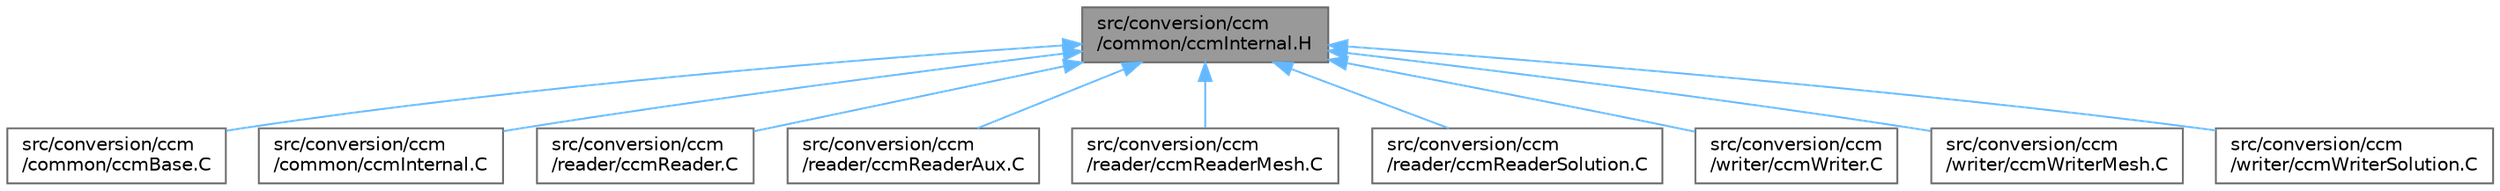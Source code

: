 digraph "src/conversion/ccm/common/ccmInternal.H"
{
 // LATEX_PDF_SIZE
  bgcolor="transparent";
  edge [fontname=Helvetica,fontsize=10,labelfontname=Helvetica,labelfontsize=10];
  node [fontname=Helvetica,fontsize=10,shape=box,height=0.2,width=0.4];
  Node1 [id="Node000001",label="src/conversion/ccm\l/common/ccmInternal.H",height=0.2,width=0.4,color="gray40", fillcolor="grey60", style="filled", fontcolor="black",tooltip="Internal bits for wrapping libccmio - do not use directly."];
  Node1 -> Node2 [id="edge1_Node000001_Node000002",dir="back",color="steelblue1",style="solid",tooltip=" "];
  Node2 [id="Node000002",label="src/conversion/ccm\l/common/ccmBase.C",height=0.2,width=0.4,color="grey40", fillcolor="white", style="filled",URL="$ccmBase_8C.html",tooltip=" "];
  Node1 -> Node3 [id="edge2_Node000001_Node000003",dir="back",color="steelblue1",style="solid",tooltip=" "];
  Node3 [id="Node000003",label="src/conversion/ccm\l/common/ccmInternal.C",height=0.2,width=0.4,color="grey40", fillcolor="white", style="filled",URL="$ccmInternal_8C.html",tooltip=" "];
  Node1 -> Node4 [id="edge3_Node000001_Node000004",dir="back",color="steelblue1",style="solid",tooltip=" "];
  Node4 [id="Node000004",label="src/conversion/ccm\l/reader/ccmReader.C",height=0.2,width=0.4,color="grey40", fillcolor="white", style="filled",URL="$ccmReader_8C.html",tooltip=" "];
  Node1 -> Node5 [id="edge4_Node000001_Node000005",dir="back",color="steelblue1",style="solid",tooltip=" "];
  Node5 [id="Node000005",label="src/conversion/ccm\l/reader/ccmReaderAux.C",height=0.2,width=0.4,color="grey40", fillcolor="white", style="filled",URL="$ccmReaderAux_8C.html",tooltip="read/write auxiliary files for aiding STARCD/OPENFOAM interoperability"];
  Node1 -> Node6 [id="edge5_Node000001_Node000006",dir="back",color="steelblue1",style="solid",tooltip=" "];
  Node6 [id="Node000006",label="src/conversion/ccm\l/reader/ccmReaderMesh.C",height=0.2,width=0.4,color="grey40", fillcolor="white", style="filled",URL="$ccmReaderMesh_8C.html",tooltip=" "];
  Node1 -> Node7 [id="edge6_Node000001_Node000007",dir="back",color="steelblue1",style="solid",tooltip=" "];
  Node7 [id="Node000007",label="src/conversion/ccm\l/reader/ccmReaderSolution.C",height=0.2,width=0.4,color="grey40", fillcolor="white", style="filled",URL="$ccmReaderSolution_8C.html",tooltip=" "];
  Node1 -> Node8 [id="edge7_Node000001_Node000008",dir="back",color="steelblue1",style="solid",tooltip=" "];
  Node8 [id="Node000008",label="src/conversion/ccm\l/writer/ccmWriter.C",height=0.2,width=0.4,color="grey40", fillcolor="white", style="filled",URL="$ccmWriter_8C.html",tooltip=" "];
  Node1 -> Node9 [id="edge8_Node000001_Node000009",dir="back",color="steelblue1",style="solid",tooltip=" "];
  Node9 [id="Node000009",label="src/conversion/ccm\l/writer/ccmWriterMesh.C",height=0.2,width=0.4,color="grey40", fillcolor="white", style="filled",URL="$ccmWriterMesh_8C.html",tooltip=" "];
  Node1 -> Node10 [id="edge9_Node000001_Node000010",dir="back",color="steelblue1",style="solid",tooltip=" "];
  Node10 [id="Node000010",label="src/conversion/ccm\l/writer/ccmWriterSolution.C",height=0.2,width=0.4,color="grey40", fillcolor="white", style="filled",URL="$ccmWriterSolution_8C.html",tooltip=" "];
}

